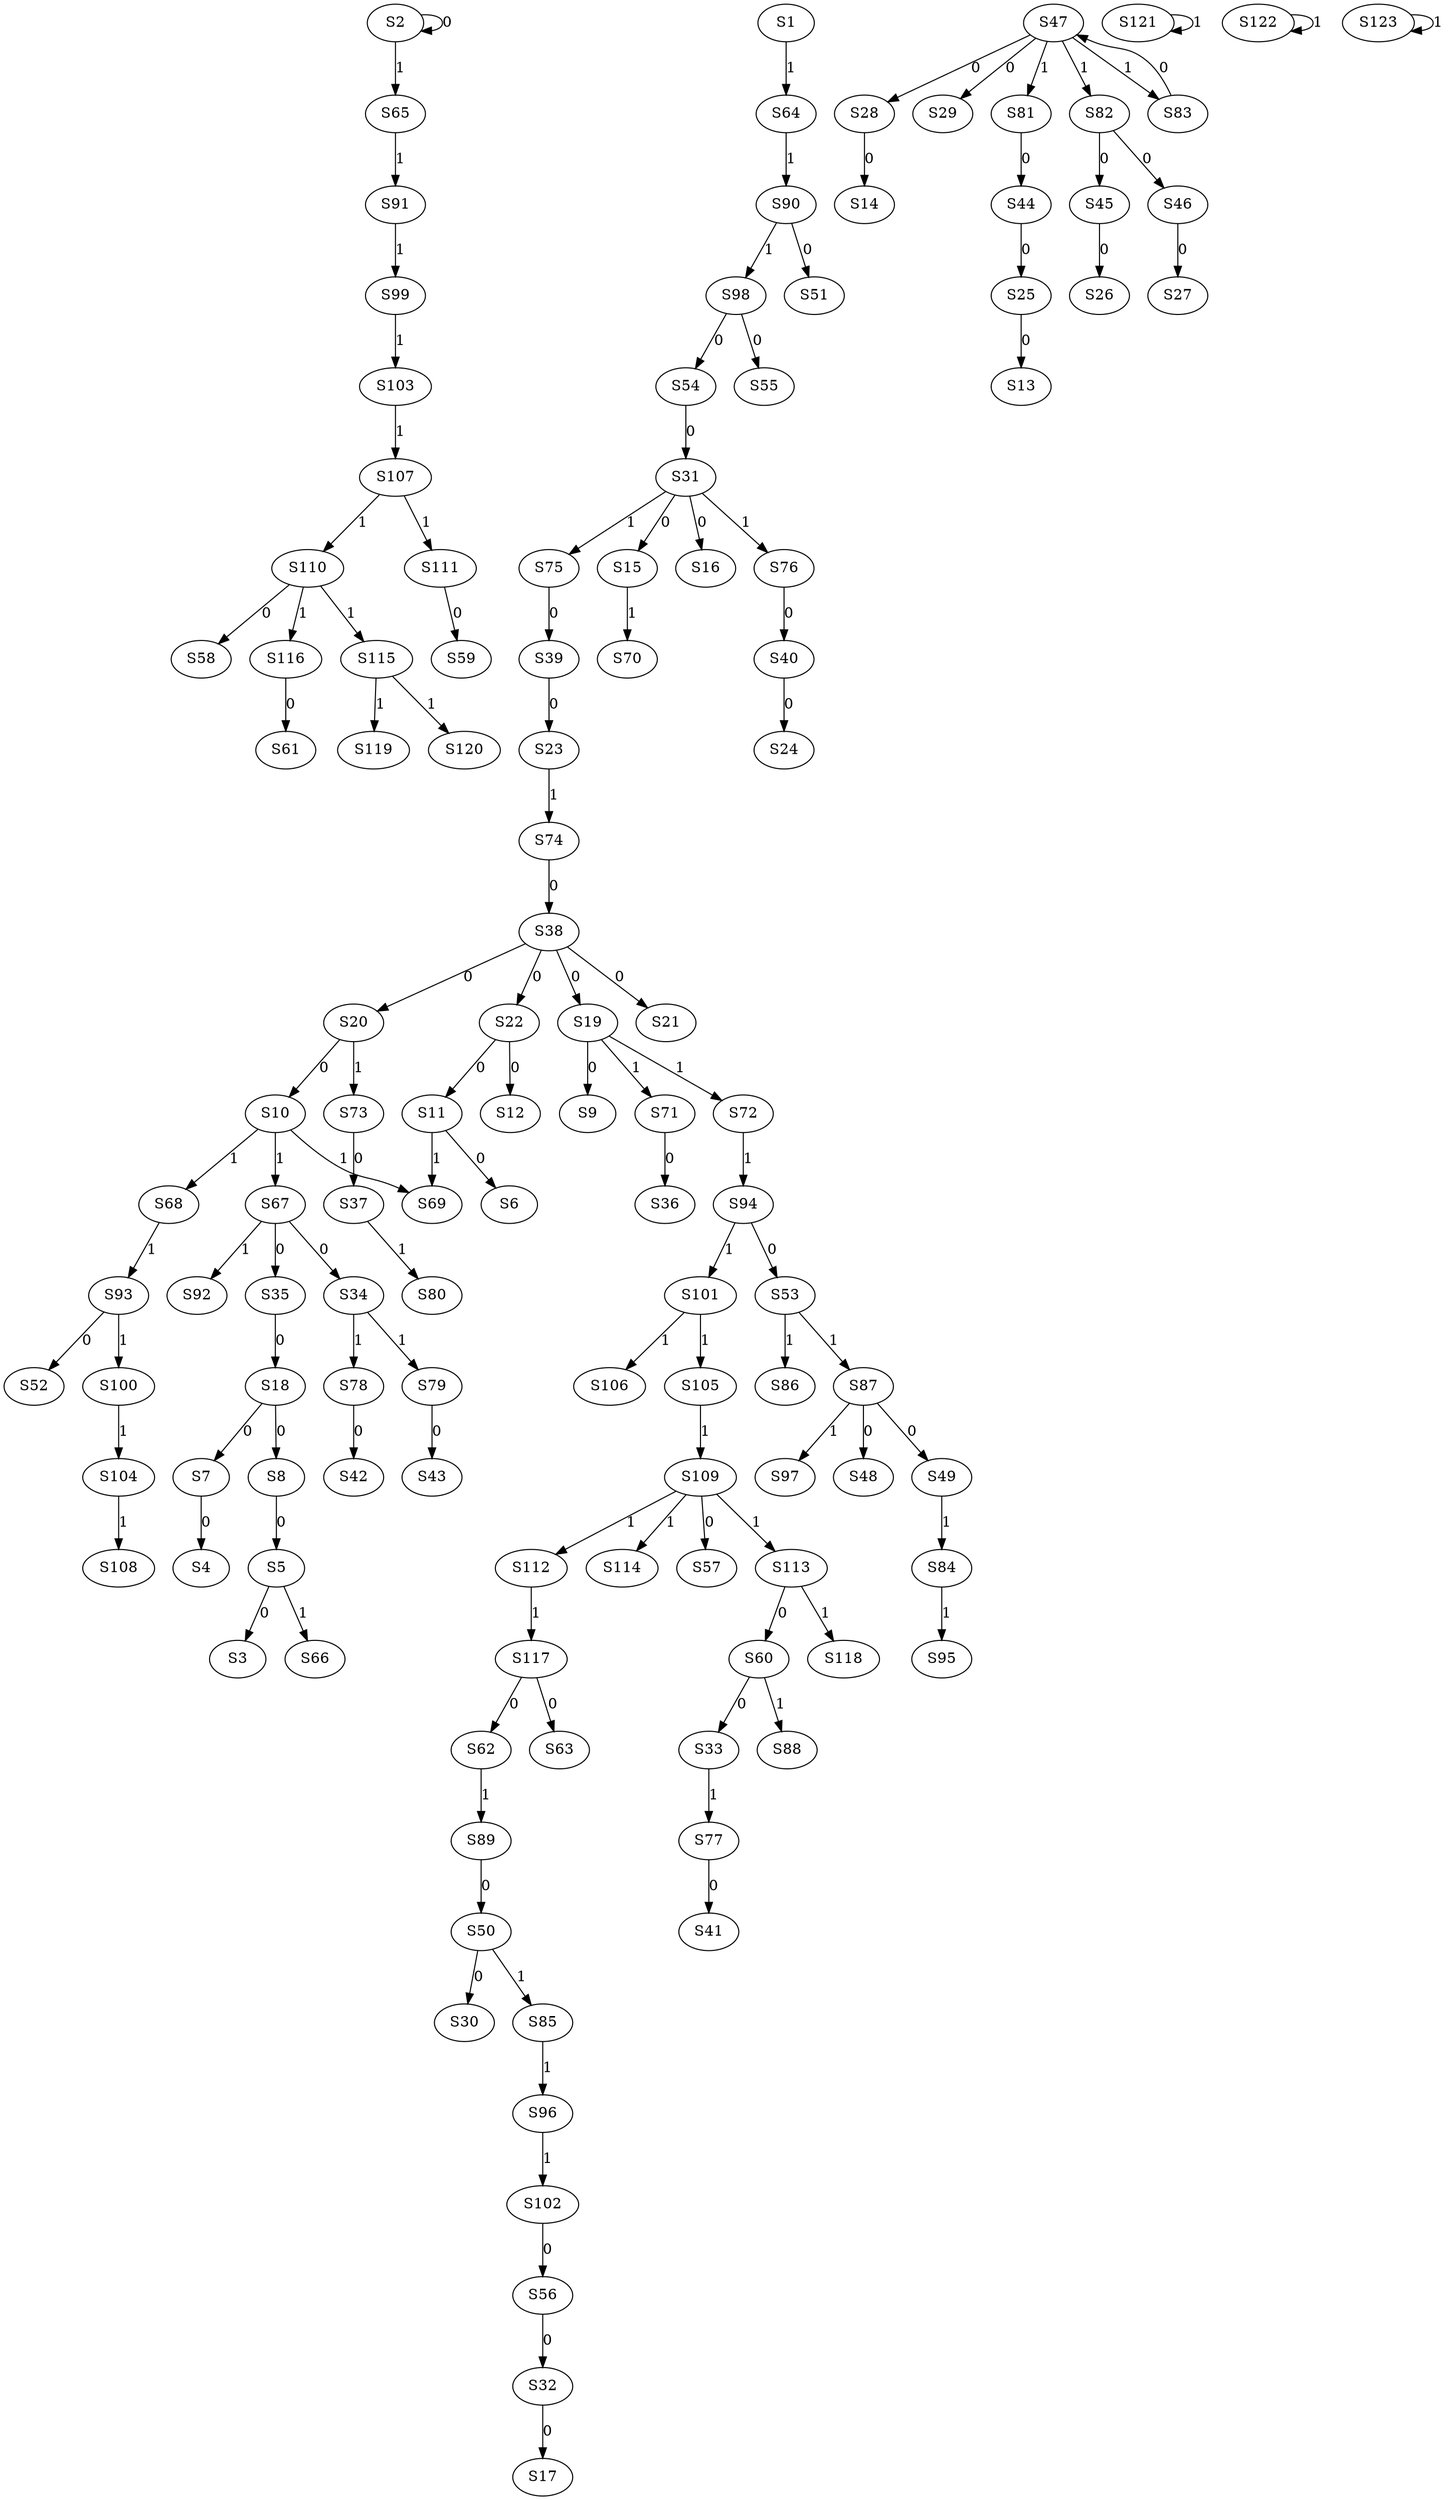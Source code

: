 strict digraph {
	S2 -> S2 [ label = 0 ];
	S5 -> S3 [ label = 0 ];
	S7 -> S4 [ label = 0 ];
	S8 -> S5 [ label = 0 ];
	S11 -> S6 [ label = 0 ];
	S18 -> S7 [ label = 0 ];
	S18 -> S8 [ label = 0 ];
	S19 -> S9 [ label = 0 ];
	S20 -> S10 [ label = 0 ];
	S22 -> S11 [ label = 0 ];
	S22 -> S12 [ label = 0 ];
	S25 -> S13 [ label = 0 ];
	S28 -> S14 [ label = 0 ];
	S31 -> S15 [ label = 0 ];
	S31 -> S16 [ label = 0 ];
	S32 -> S17 [ label = 0 ];
	S35 -> S18 [ label = 0 ];
	S38 -> S19 [ label = 0 ];
	S38 -> S20 [ label = 0 ];
	S38 -> S21 [ label = 0 ];
	S38 -> S22 [ label = 0 ];
	S39 -> S23 [ label = 0 ];
	S40 -> S24 [ label = 0 ];
	S44 -> S25 [ label = 0 ];
	S45 -> S26 [ label = 0 ];
	S46 -> S27 [ label = 0 ];
	S47 -> S28 [ label = 0 ];
	S47 -> S29 [ label = 0 ];
	S50 -> S30 [ label = 0 ];
	S54 -> S31 [ label = 0 ];
	S56 -> S32 [ label = 0 ];
	S60 -> S33 [ label = 0 ];
	S67 -> S34 [ label = 0 ];
	S67 -> S35 [ label = 0 ];
	S71 -> S36 [ label = 0 ];
	S73 -> S37 [ label = 0 ];
	S74 -> S38 [ label = 0 ];
	S75 -> S39 [ label = 0 ];
	S76 -> S40 [ label = 0 ];
	S77 -> S41 [ label = 0 ];
	S78 -> S42 [ label = 0 ];
	S79 -> S43 [ label = 0 ];
	S81 -> S44 [ label = 0 ];
	S82 -> S45 [ label = 0 ];
	S82 -> S46 [ label = 0 ];
	S83 -> S47 [ label = 0 ];
	S87 -> S48 [ label = 0 ];
	S87 -> S49 [ label = 0 ];
	S89 -> S50 [ label = 0 ];
	S90 -> S51 [ label = 0 ];
	S93 -> S52 [ label = 0 ];
	S94 -> S53 [ label = 0 ];
	S98 -> S54 [ label = 0 ];
	S98 -> S55 [ label = 0 ];
	S102 -> S56 [ label = 0 ];
	S109 -> S57 [ label = 0 ];
	S110 -> S58 [ label = 0 ];
	S111 -> S59 [ label = 0 ];
	S113 -> S60 [ label = 0 ];
	S116 -> S61 [ label = 0 ];
	S117 -> S62 [ label = 0 ];
	S117 -> S63 [ label = 0 ];
	S1 -> S64 [ label = 1 ];
	S2 -> S65 [ label = 1 ];
	S5 -> S66 [ label = 1 ];
	S10 -> S67 [ label = 1 ];
	S10 -> S68 [ label = 1 ];
	S11 -> S69 [ label = 1 ];
	S15 -> S70 [ label = 1 ];
	S19 -> S71 [ label = 1 ];
	S19 -> S72 [ label = 1 ];
	S20 -> S73 [ label = 1 ];
	S23 -> S74 [ label = 1 ];
	S31 -> S75 [ label = 1 ];
	S31 -> S76 [ label = 1 ];
	S33 -> S77 [ label = 1 ];
	S34 -> S78 [ label = 1 ];
	S34 -> S79 [ label = 1 ];
	S37 -> S80 [ label = 1 ];
	S47 -> S81 [ label = 1 ];
	S47 -> S82 [ label = 1 ];
	S47 -> S83 [ label = 1 ];
	S49 -> S84 [ label = 1 ];
	S50 -> S85 [ label = 1 ];
	S53 -> S86 [ label = 1 ];
	S53 -> S87 [ label = 1 ];
	S60 -> S88 [ label = 1 ];
	S62 -> S89 [ label = 1 ];
	S64 -> S90 [ label = 1 ];
	S65 -> S91 [ label = 1 ];
	S67 -> S92 [ label = 1 ];
	S68 -> S93 [ label = 1 ];
	S72 -> S94 [ label = 1 ];
	S84 -> S95 [ label = 1 ];
	S85 -> S96 [ label = 1 ];
	S87 -> S97 [ label = 1 ];
	S90 -> S98 [ label = 1 ];
	S91 -> S99 [ label = 1 ];
	S93 -> S100 [ label = 1 ];
	S94 -> S101 [ label = 1 ];
	S96 -> S102 [ label = 1 ];
	S99 -> S103 [ label = 1 ];
	S100 -> S104 [ label = 1 ];
	S101 -> S105 [ label = 1 ];
	S101 -> S106 [ label = 1 ];
	S103 -> S107 [ label = 1 ];
	S104 -> S108 [ label = 1 ];
	S105 -> S109 [ label = 1 ];
	S107 -> S110 [ label = 1 ];
	S107 -> S111 [ label = 1 ];
	S109 -> S112 [ label = 1 ];
	S109 -> S113 [ label = 1 ];
	S109 -> S114 [ label = 1 ];
	S110 -> S115 [ label = 1 ];
	S110 -> S116 [ label = 1 ];
	S112 -> S117 [ label = 1 ];
	S113 -> S118 [ label = 1 ];
	S115 -> S119 [ label = 1 ];
	S115 -> S120 [ label = 1 ];
	S121 -> S121 [ label = 1 ];
	S122 -> S122 [ label = 1 ];
	S123 -> S123 [ label = 1 ];
	S10 -> S69 [ label = 1 ];
}